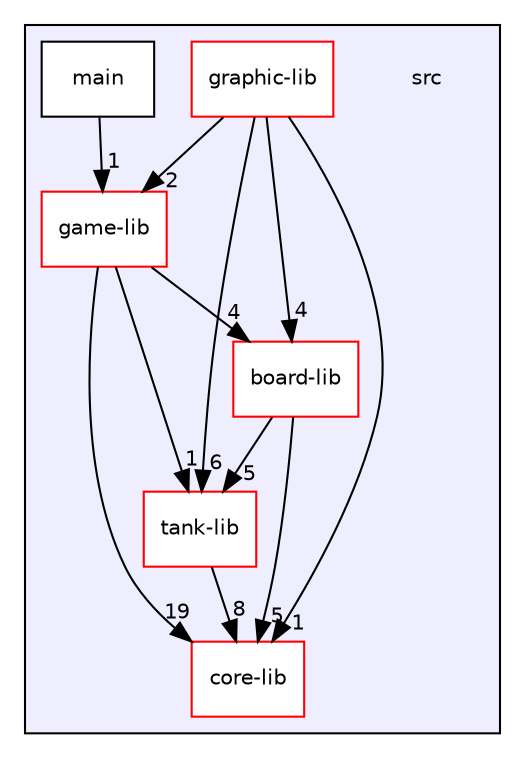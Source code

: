 digraph "/home/michal/proi/projekt2/22l-proi-projekt-jakomulski-budnik-owienko/src" {
  bgcolor=transparent;
  compound=true
  node [ fontsize="10", fontname="Helvetica"];
  edge [ labelfontsize="10", labelfontname="Helvetica"];
  subgraph clusterdir_68267d1309a1af8e8297ef4c3efbcdba {
    graph [ bgcolor="#eeeeff", pencolor="black", label="" URL="dir_68267d1309a1af8e8297ef4c3efbcdba.html"];
    dir_68267d1309a1af8e8297ef4c3efbcdba [shape=plaintext label="src"];
    dir_f9968d1aa079c8b4e4a8682b301a0233 [shape=box label="board-lib" color="red" fillcolor="white" style="filled" URL="dir_f9968d1aa079c8b4e4a8682b301a0233.html"];
    dir_dd008488fb0da8829e2acca19721471d [shape=box label="core-lib" color="red" fillcolor="white" style="filled" URL="dir_dd008488fb0da8829e2acca19721471d.html"];
    dir_ababdeb7394d8224d3e296f78088442b [shape=box label="game-lib" color="red" fillcolor="white" style="filled" URL="dir_ababdeb7394d8224d3e296f78088442b.html"];
    dir_021a303b9ea6a16d17d203ae5eaa9600 [shape=box label="graphic-lib" color="red" fillcolor="white" style="filled" URL="dir_021a303b9ea6a16d17d203ae5eaa9600.html"];
    dir_5eb159725f84c66aafd839904a4acdd0 [shape=box label="main" color="black" fillcolor="white" style="filled" URL="dir_5eb159725f84c66aafd839904a4acdd0.html"];
    dir_09862807db2014add90ed94978e55931 [shape=box label="tank-lib" color="red" fillcolor="white" style="filled" URL="dir_09862807db2014add90ed94978e55931.html"];
  }
  dir_f9968d1aa079c8b4e4a8682b301a0233->dir_09862807db2014add90ed94978e55931 [headlabel="5", labeldistance=1.5 headhref="dir_000001_000014.html"];
  dir_f9968d1aa079c8b4e4a8682b301a0233->dir_dd008488fb0da8829e2acca19721471d [headlabel="5", labeldistance=1.5 headhref="dir_000001_000003.html"];
  dir_021a303b9ea6a16d17d203ae5eaa9600->dir_f9968d1aa079c8b4e4a8682b301a0233 [headlabel="4", labeldistance=1.5 headhref="dir_000007_000001.html"];
  dir_021a303b9ea6a16d17d203ae5eaa9600->dir_ababdeb7394d8224d3e296f78088442b [headlabel="2", labeldistance=1.5 headhref="dir_000007_000005.html"];
  dir_021a303b9ea6a16d17d203ae5eaa9600->dir_09862807db2014add90ed94978e55931 [headlabel="6", labeldistance=1.5 headhref="dir_000007_000014.html"];
  dir_021a303b9ea6a16d17d203ae5eaa9600->dir_dd008488fb0da8829e2acca19721471d [headlabel="1", labeldistance=1.5 headhref="dir_000007_000003.html"];
  dir_5eb159725f84c66aafd839904a4acdd0->dir_ababdeb7394d8224d3e296f78088442b [headlabel="1", labeldistance=1.5 headhref="dir_000013_000005.html"];
  dir_ababdeb7394d8224d3e296f78088442b->dir_f9968d1aa079c8b4e4a8682b301a0233 [headlabel="4", labeldistance=1.5 headhref="dir_000005_000001.html"];
  dir_ababdeb7394d8224d3e296f78088442b->dir_09862807db2014add90ed94978e55931 [headlabel="1", labeldistance=1.5 headhref="dir_000005_000014.html"];
  dir_ababdeb7394d8224d3e296f78088442b->dir_dd008488fb0da8829e2acca19721471d [headlabel="19", labeldistance=1.5 headhref="dir_000005_000003.html"];
  dir_09862807db2014add90ed94978e55931->dir_dd008488fb0da8829e2acca19721471d [headlabel="8", labeldistance=1.5 headhref="dir_000014_000003.html"];
}
